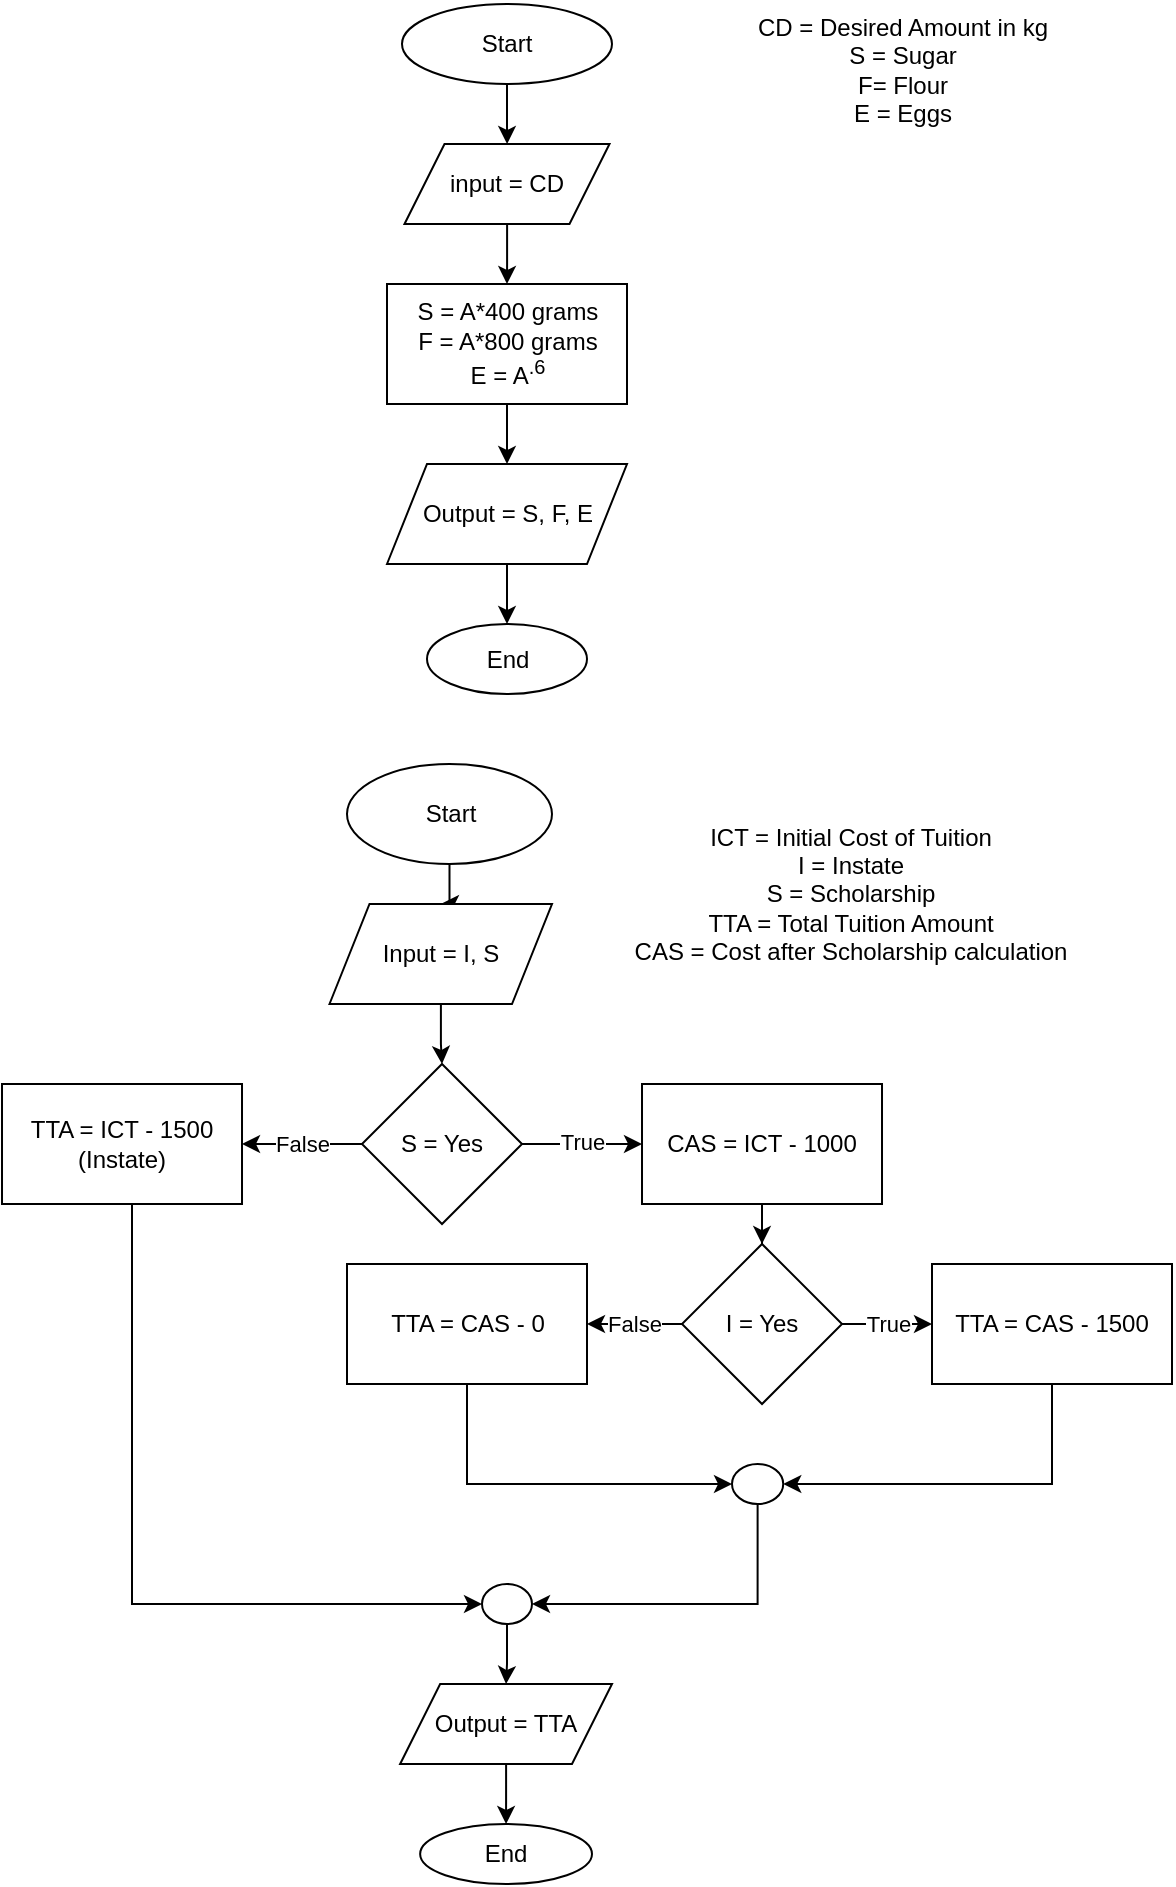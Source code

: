 <mxfile version="23.1.4" type="github">
  <diagram name="Page-1" id="JyIrZ17bsMbsN2qwRbe-">
    <mxGraphModel dx="978" dy="473" grid="1" gridSize="10" guides="1" tooltips="1" connect="1" arrows="1" fold="1" page="1" pageScale="1" pageWidth="850" pageHeight="1100" math="0" shadow="0">
      <root>
        <mxCell id="0" />
        <mxCell id="1" parent="0" />
        <mxCell id="AS7irCsxhZTfgM_4ODOn-4" value="" style="edgeStyle=orthogonalEdgeStyle;rounded=0;orthogonalLoop=1;jettySize=auto;html=1;" edge="1" parent="1" source="AS7irCsxhZTfgM_4ODOn-1" target="AS7irCsxhZTfgM_4ODOn-2">
          <mxGeometry relative="1" as="geometry" />
        </mxCell>
        <mxCell id="AS7irCsxhZTfgM_4ODOn-1" value="Start" style="ellipse;whiteSpace=wrap;html=1;" vertex="1" parent="1">
          <mxGeometry x="365" y="20" width="105" height="40" as="geometry" />
        </mxCell>
        <mxCell id="AS7irCsxhZTfgM_4ODOn-6" value="" style="edgeStyle=orthogonalEdgeStyle;rounded=0;orthogonalLoop=1;jettySize=auto;html=1;" edge="1" parent="1" source="AS7irCsxhZTfgM_4ODOn-2" target="AS7irCsxhZTfgM_4ODOn-5">
          <mxGeometry relative="1" as="geometry" />
        </mxCell>
        <mxCell id="AS7irCsxhZTfgM_4ODOn-2" value="input = CD" style="shape=parallelogram;perimeter=parallelogramPerimeter;whiteSpace=wrap;html=1;fixedSize=1;" vertex="1" parent="1">
          <mxGeometry x="366.25" y="90" width="102.5" height="40" as="geometry" />
        </mxCell>
        <mxCell id="AS7irCsxhZTfgM_4ODOn-3" value="CD = Desired Amount in kg&lt;br&gt;S = Sugar&lt;br&gt;F= Flour&lt;br&gt;E = Eggs" style="text;html=1;align=center;verticalAlign=middle;resizable=0;points=[];autosize=1;strokeColor=none;fillColor=none;" vertex="1" parent="1">
          <mxGeometry x="530" y="18" width="170" height="70" as="geometry" />
        </mxCell>
        <mxCell id="AS7irCsxhZTfgM_4ODOn-8" value="" style="edgeStyle=orthogonalEdgeStyle;rounded=0;orthogonalLoop=1;jettySize=auto;html=1;" edge="1" parent="1" source="AS7irCsxhZTfgM_4ODOn-5" target="AS7irCsxhZTfgM_4ODOn-7">
          <mxGeometry relative="1" as="geometry" />
        </mxCell>
        <mxCell id="AS7irCsxhZTfgM_4ODOn-5" value="S = A*400 grams&lt;br&gt;F = A*800 grams&lt;br&gt;E = A&lt;sup&gt;.6&lt;/sup&gt;" style="whiteSpace=wrap;html=1;" vertex="1" parent="1">
          <mxGeometry x="357.5" y="160" width="120" height="60" as="geometry" />
        </mxCell>
        <mxCell id="AS7irCsxhZTfgM_4ODOn-10" value="" style="edgeStyle=orthogonalEdgeStyle;rounded=0;orthogonalLoop=1;jettySize=auto;html=1;" edge="1" parent="1" source="AS7irCsxhZTfgM_4ODOn-7" target="AS7irCsxhZTfgM_4ODOn-9">
          <mxGeometry relative="1" as="geometry" />
        </mxCell>
        <mxCell id="AS7irCsxhZTfgM_4ODOn-7" value="Output = S, F, E" style="shape=parallelogram;perimeter=parallelogramPerimeter;whiteSpace=wrap;html=1;fixedSize=1;" vertex="1" parent="1">
          <mxGeometry x="357.5" y="250" width="120" height="50" as="geometry" />
        </mxCell>
        <mxCell id="AS7irCsxhZTfgM_4ODOn-9" value="End" style="ellipse;whiteSpace=wrap;html=1;" vertex="1" parent="1">
          <mxGeometry x="377.5" y="330" width="80" height="35" as="geometry" />
        </mxCell>
        <mxCell id="AS7irCsxhZTfgM_4ODOn-14" value="" style="edgeStyle=orthogonalEdgeStyle;rounded=0;orthogonalLoop=1;jettySize=auto;html=1;" edge="1" parent="1" source="AS7irCsxhZTfgM_4ODOn-11" target="AS7irCsxhZTfgM_4ODOn-13">
          <mxGeometry relative="1" as="geometry" />
        </mxCell>
        <mxCell id="AS7irCsxhZTfgM_4ODOn-11" value="Start" style="ellipse;whiteSpace=wrap;html=1;" vertex="1" parent="1">
          <mxGeometry x="337.5" y="400" width="102.5" height="50" as="geometry" />
        </mxCell>
        <mxCell id="AS7irCsxhZTfgM_4ODOn-12" value="ICT = Initial Cost of Tuition&lt;br&gt;I = Instate&lt;br&gt;S = Scholarship&lt;br&gt;TTA = Total Tuition Amount&lt;br&gt;CAS = Cost after Scholarship calculation" style="text;html=1;align=center;verticalAlign=middle;resizable=0;points=[];autosize=1;strokeColor=none;fillColor=none;" vertex="1" parent="1">
          <mxGeometry x="469.38" y="420" width="240" height="90" as="geometry" />
        </mxCell>
        <mxCell id="AS7irCsxhZTfgM_4ODOn-16" value="" style="edgeStyle=orthogonalEdgeStyle;rounded=0;orthogonalLoop=1;jettySize=auto;html=1;" edge="1" parent="1" source="AS7irCsxhZTfgM_4ODOn-13" target="AS7irCsxhZTfgM_4ODOn-15">
          <mxGeometry relative="1" as="geometry" />
        </mxCell>
        <mxCell id="AS7irCsxhZTfgM_4ODOn-13" value="Input = I, S" style="shape=parallelogram;perimeter=parallelogramPerimeter;whiteSpace=wrap;html=1;fixedSize=1;" vertex="1" parent="1">
          <mxGeometry x="328.75" y="470" width="111.25" height="50" as="geometry" />
        </mxCell>
        <mxCell id="AS7irCsxhZTfgM_4ODOn-18" value="False" style="edgeStyle=orthogonalEdgeStyle;rounded=0;orthogonalLoop=1;jettySize=auto;html=1;" edge="1" parent="1" source="AS7irCsxhZTfgM_4ODOn-15" target="AS7irCsxhZTfgM_4ODOn-17">
          <mxGeometry relative="1" as="geometry" />
        </mxCell>
        <mxCell id="AS7irCsxhZTfgM_4ODOn-20" value="" style="edgeStyle=orthogonalEdgeStyle;rounded=0;orthogonalLoop=1;jettySize=auto;html=1;" edge="1" parent="1" source="AS7irCsxhZTfgM_4ODOn-15" target="AS7irCsxhZTfgM_4ODOn-19">
          <mxGeometry relative="1" as="geometry" />
        </mxCell>
        <mxCell id="AS7irCsxhZTfgM_4ODOn-21" value="True" style="edgeLabel;html=1;align=center;verticalAlign=middle;resizable=0;points=[];" vertex="1" connectable="0" parent="AS7irCsxhZTfgM_4ODOn-20">
          <mxGeometry x="-0.0" y="1" relative="1" as="geometry">
            <mxPoint as="offset" />
          </mxGeometry>
        </mxCell>
        <mxCell id="AS7irCsxhZTfgM_4ODOn-15" value="S = Yes" style="rhombus;whiteSpace=wrap;html=1;" vertex="1" parent="1">
          <mxGeometry x="345.005" y="550" width="80" height="80" as="geometry" />
        </mxCell>
        <mxCell id="AS7irCsxhZTfgM_4ODOn-40" style="edgeStyle=orthogonalEdgeStyle;rounded=0;orthogonalLoop=1;jettySize=auto;html=1;entryX=0;entryY=0.5;entryDx=0;entryDy=0;" edge="1" parent="1" source="AS7irCsxhZTfgM_4ODOn-17" target="AS7irCsxhZTfgM_4ODOn-22">
          <mxGeometry relative="1" as="geometry">
            <Array as="points">
              <mxPoint x="230" y="820" />
            </Array>
          </mxGeometry>
        </mxCell>
        <mxCell id="AS7irCsxhZTfgM_4ODOn-17" value="TTA = ICT - 1500 (Instate)" style="whiteSpace=wrap;html=1;" vertex="1" parent="1">
          <mxGeometry x="165.005" y="560" width="120" height="60" as="geometry" />
        </mxCell>
        <mxCell id="AS7irCsxhZTfgM_4ODOn-19" value="CAS = ICT - 1000" style="whiteSpace=wrap;html=1;" vertex="1" parent="1">
          <mxGeometry x="485.005" y="560" width="120" height="60" as="geometry" />
        </mxCell>
        <mxCell id="AS7irCsxhZTfgM_4ODOn-26" value="" style="edgeStyle=orthogonalEdgeStyle;rounded=0;orthogonalLoop=1;jettySize=auto;html=1;exitX=0.5;exitY=1;exitDx=0;exitDy=0;" edge="1" parent="1" source="AS7irCsxhZTfgM_4ODOn-19" target="AS7irCsxhZTfgM_4ODOn-25">
          <mxGeometry relative="1" as="geometry" />
        </mxCell>
        <mxCell id="AS7irCsxhZTfgM_4ODOn-42" style="edgeStyle=orthogonalEdgeStyle;rounded=0;orthogonalLoop=1;jettySize=auto;html=1;entryX=0.5;entryY=0;entryDx=0;entryDy=0;" edge="1" parent="1" source="AS7irCsxhZTfgM_4ODOn-22" target="AS7irCsxhZTfgM_4ODOn-34">
          <mxGeometry relative="1" as="geometry" />
        </mxCell>
        <mxCell id="AS7irCsxhZTfgM_4ODOn-22" value="" style="ellipse;whiteSpace=wrap;html=1;" vertex="1" parent="1">
          <mxGeometry x="405" y="810" width="25" height="20" as="geometry" />
        </mxCell>
        <mxCell id="AS7irCsxhZTfgM_4ODOn-28" value="False" style="edgeStyle=orthogonalEdgeStyle;rounded=0;orthogonalLoop=1;jettySize=auto;html=1;" edge="1" parent="1" source="AS7irCsxhZTfgM_4ODOn-25" target="AS7irCsxhZTfgM_4ODOn-27">
          <mxGeometry relative="1" as="geometry" />
        </mxCell>
        <mxCell id="AS7irCsxhZTfgM_4ODOn-30" value="True" style="edgeStyle=orthogonalEdgeStyle;rounded=0;orthogonalLoop=1;jettySize=auto;html=1;" edge="1" parent="1" source="AS7irCsxhZTfgM_4ODOn-25" target="AS7irCsxhZTfgM_4ODOn-29">
          <mxGeometry relative="1" as="geometry" />
        </mxCell>
        <mxCell id="AS7irCsxhZTfgM_4ODOn-25" value="I = Yes" style="rhombus;whiteSpace=wrap;html=1;" vertex="1" parent="1">
          <mxGeometry x="505.01" y="640" width="80" height="80" as="geometry" />
        </mxCell>
        <mxCell id="AS7irCsxhZTfgM_4ODOn-39" style="edgeStyle=orthogonalEdgeStyle;rounded=0;orthogonalLoop=1;jettySize=auto;html=1;entryX=0;entryY=0.5;entryDx=0;entryDy=0;" edge="1" parent="1" source="AS7irCsxhZTfgM_4ODOn-27" target="AS7irCsxhZTfgM_4ODOn-31">
          <mxGeometry relative="1" as="geometry">
            <Array as="points">
              <mxPoint x="398" y="760" />
            </Array>
          </mxGeometry>
        </mxCell>
        <mxCell id="AS7irCsxhZTfgM_4ODOn-27" value="TTA = CAS - 0" style="whiteSpace=wrap;html=1;" vertex="1" parent="1">
          <mxGeometry x="337.5" y="650" width="120" height="60" as="geometry" />
        </mxCell>
        <mxCell id="AS7irCsxhZTfgM_4ODOn-38" style="edgeStyle=orthogonalEdgeStyle;rounded=0;orthogonalLoop=1;jettySize=auto;html=1;entryX=1;entryY=0.5;entryDx=0;entryDy=0;" edge="1" parent="1" source="AS7irCsxhZTfgM_4ODOn-29" target="AS7irCsxhZTfgM_4ODOn-31">
          <mxGeometry relative="1" as="geometry">
            <Array as="points">
              <mxPoint x="690" y="760" />
            </Array>
          </mxGeometry>
        </mxCell>
        <mxCell id="AS7irCsxhZTfgM_4ODOn-29" value="TTA = CAS - 1500" style="whiteSpace=wrap;html=1;" vertex="1" parent="1">
          <mxGeometry x="630" y="650" width="120" height="60" as="geometry" />
        </mxCell>
        <mxCell id="AS7irCsxhZTfgM_4ODOn-41" style="edgeStyle=orthogonalEdgeStyle;rounded=0;orthogonalLoop=1;jettySize=auto;html=1;entryX=1;entryY=0.5;entryDx=0;entryDy=0;" edge="1" parent="1" source="AS7irCsxhZTfgM_4ODOn-31" target="AS7irCsxhZTfgM_4ODOn-22">
          <mxGeometry relative="1" as="geometry">
            <Array as="points">
              <mxPoint x="543" y="820" />
            </Array>
          </mxGeometry>
        </mxCell>
        <mxCell id="AS7irCsxhZTfgM_4ODOn-31" value="" style="ellipse;whiteSpace=wrap;html=1;" vertex="1" parent="1">
          <mxGeometry x="530" y="750" width="25.62" height="20" as="geometry" />
        </mxCell>
        <mxCell id="AS7irCsxhZTfgM_4ODOn-37" value="" style="edgeStyle=orthogonalEdgeStyle;rounded=0;orthogonalLoop=1;jettySize=auto;html=1;" edge="1" parent="1" source="AS7irCsxhZTfgM_4ODOn-34" target="AS7irCsxhZTfgM_4ODOn-36">
          <mxGeometry relative="1" as="geometry" />
        </mxCell>
        <mxCell id="AS7irCsxhZTfgM_4ODOn-34" value="Output = TTA" style="shape=parallelogram;perimeter=parallelogramPerimeter;whiteSpace=wrap;html=1;fixedSize=1;" vertex="1" parent="1">
          <mxGeometry x="364.07" y="860" width="105.93" height="40" as="geometry" />
        </mxCell>
        <mxCell id="AS7irCsxhZTfgM_4ODOn-36" value="End" style="ellipse;whiteSpace=wrap;html=1;" vertex="1" parent="1">
          <mxGeometry x="374.07" y="930" width="85.93" height="30" as="geometry" />
        </mxCell>
      </root>
    </mxGraphModel>
  </diagram>
</mxfile>
